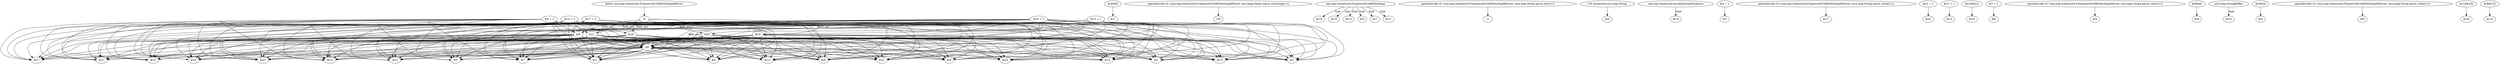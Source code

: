 digraph g {
0[label="$i25"]
1[label="$i12"]
0->1[label=""]
2[label="i26"]
2->2[label=""]
3[label="$i10"]
0->3[label=""]
4[label="$i18"]
5[label="$r15"]
4->5[label=""]
6[label="$i5 + 2"]
7[label="$r6"]
6->7[label=""]
8[label="$r21"]
0->8[label=""]
9[label="$r2"]
4->9[label=""]
10[label="$i10 + 2"]
11[label="$r9"]
10->11[label=""]
12[label="r0"]
12->2[label="field: pos"]
13[label="$i15 + 1"]
14[label="$i2"]
13->14[label=""]
15[label="$i17 + 2"]
16[label="$i19"]
15->16[label=""]
17[label="$i5"]
0->17[label=""]
18[label="$i16"]
13->18[label=""]
19[label="$i24 + 2"]
19->14[label=""]
20[label="$r3"]
10->20[label=""]
21[label="$r2[$i0]"]
22[label="$c1"]
21->22[label=""]
18->20[label=""]
23[label="$i6"]
23->14[label=""]
24[label="@this: org.osgi.framework.FrameworkUtil$FilterImpl$Parser"]
24->12[label=""]
25[label="specialinvoke r0.<org.osgi.framework.FrameworkUtil$FilterImpl$Parser: java.lang.Object parse_substring()>()"]
26[label="r18"]
25->26[label=""]
15->20[label=""]
27[label="$i17"]
2->27[label=""]
4->3[label=""]
19->2[label=""]
2->7[label=""]
28[label="$i11"]
28->9[label=""]
28->5[label=""]
4->17[label=""]
29[label="$i21"]
0->29[label=""]
18->16[label=""]
6->27[label=""]
30[label="$i27"]
10->30[label=""]
31[label="$i7"]
0->31[label=""]
32[label="$i15"]
19->32[label=""]
4->31[label=""]
33[label="org.osgi.framework.FrameworkUtil$FilterImpl"]
34[label="$r16"]
33->34[label="type"]
35[label="$i0"]
0->35[label=""]
12->18[label="field: pos"]
18->2[label=""]
36[label="$r12"]
13->36[label=""]
19->36[label=""]
28->36[label=""]
23->2[label=""]
37[label="$i24"]
23->37[label=""]
2->16[label=""]
2->14[label=""]
23->27[label=""]
12->23[label="field: pos"]
28->32[label=""]
28->17[label=""]
6->16[label=""]
38[label="specialinvoke r0.<org.osgi.framework.FrameworkUtil$FilterImpl$Parser: java.lang.String parse_attr()>()"]
39[label="r1"]
38->39[label=""]
4->8[label=""]
6->14[label=""]
28->29[label=""]
15->27[label=""]
4->32[label=""]
40[label="$r25"]
0->40[label=""]
19->7[label=""]
41[label="r18 instanceof java.lang.String"]
42[label="$z0"]
41->42[label=""]
0->9[label=""]
28->8[label=""]
4->36[label=""]
0->5[label=""]
13->32[label=""]
43[label="org.osgi.framework.InvalidSyntaxException"]
44[label="$r19"]
43->44[label="type"]
4->40[label=""]
13->7[label=""]
28->31[label=""]
4->30[label=""]
15->35[label=""]
13->9[label=""]
0->32[label=""]
0->36[label=""]
10->3[label=""]
0->37[label=""]
18->35[label=""]
28->14[label=""]
6->20[label=""]
2->11[label=""]
4->35[label=""]
6->36[label=""]
10->17[label=""]
23->5[label=""]
45[label="$r10"]
33->45[label="type"]
13->17[label=""]
18->27[label=""]
6->32[label=""]
28->40[label=""]
4->29[label=""]
15->30[label=""]
19->5[label=""]
28->30[label=""]
15->11[label=""]
6->23[label=""]
23->3[label=""]
4->14[label=""]
10->5[label=""]
46[label="$i2 + 1"]
47[label="$i3"]
46->47[label=""]
23->17[label=""]
6->37[label=""]
10->35[label=""]
23->31[label=""]
19->1[label=""]
18->3[label=""]
2->35[label=""]
19->3[label=""]
2->30[label=""]
15->8[label=""]
18->37[label=""]
28->11[label=""]
23->29[label=""]
12->4[label="field: pos"]
23->8[label=""]
2->17[label=""]
15->29[label=""]
4->11[label=""]
10->29[label=""]
15->17[label=""]
13->11[label=""]
23->35[label=""]
19->27[label=""]
19->37[label=""]
10->31[label=""]
15->31[label=""]
10->8[label=""]
6->2[label=""]
10->36[label=""]
13->35[label=""]
2->3[label=""]
28->16[label=""]
15->5[label=""]
18->9[label=""]
10->32[label=""]
12->0[label="field: pos"]
0->2[label=""]
6->31[label=""]
10->37[label=""]
2->40[label=""]
6->29[label=""]
6->3[label=""]
48[label="specialinvoke r0.<org.osgi.framework.FrameworkUtil$FilterImpl$Parser: java.lang.String parse_value()>()"]
49[label="$r17"]
48->49[label=""]
13->30[label=""]
23->30[label=""]
2->31[label=""]
50[label="$i21 + 1"]
51[label="$i22"]
50->51[label=""]
6->40[label=""]
2->29[label=""]
18->5[label=""]
28->20[label=""]
6->8[label=""]
13->29[label=""]
19->0[label=""]
52[label="$r14"]
33->52[label="type"]
6->1[label=""]
0->27[label=""]
2->8[label=""]
6->35[label=""]
19->30[label=""]
2->1[label=""]
15->9[label=""]
18->1[label=""]
12->28[label="field: pos"]
15->3[label=""]
15->1[label=""]
0->16[label=""]
2->5[label=""]
53[label="$i12 + 1"]
54[label="$i13"]
53->54[label=""]
28->2[label=""]
6->9[label=""]
6->5[label=""]
10->14[label=""]
55[label="$r4"]
33->55[label="type"]
18->32[label=""]
0->14[label=""]
18->8[label=""]
19->17[label=""]
18->31[label=""]
13->8[label=""]
56[label="$r15[$i22]"]
57[label="$c23"]
56->57[label=""]
15->37[label=""]
13->31[label=""]
2->9[label=""]
28->7[label=""]
23->11[label=""]
19->40[label=""]
18->29[label=""]
0->7[label=""]
13->20[label=""]
0->20[label=""]
10->27[label=""]
19->29[label=""]
19->31[label=""]
58[label="$r7"]
33->58[label="type"]
13->40[label=""]
59[label="$i7 + 1"]
60[label="$i8"]
59->60[label=""]
61[label="specialinvoke r0.<org.osgi.framework.FrameworkUtil$FilterImpl$Parser: java.lang.String parse_value()>()"]
62[label="$r8"]
61->62[label=""]
4->7[label=""]
13->16[label=""]
23->1[label=""]
19->8[label=""]
19->35[label=""]
4->16[label=""]
4->20[label=""]
18->17[label=""]
28->35[label=""]
15->4[label=""]
2->37[label=""]
19->16[label=""]
23->9[label=""]
15->14[label=""]
10->2[label=""]
0->11[label=""]
2->36[label=""]
19->9[label=""]
19->20[label=""]
13->5[label=""]
10->1[label=""]
18->30[label=""]
10->7[label=""]
63[label="$r6[$i8]"]
64[label="$c9"]
63->64[label=""]
15->7[label=""]
10->40[label=""]
15->40[label=""]
2->20[label=""]
2->32[label=""]
18->11[label=""]
10->9[label=""]
18->40[label=""]
65[label="java.lang.StringBuffer"]
66[label="$r20"]
65->66[label="type"]
18->7[label=""]
18->36[label=""]
67[label="$r3[$i3]"]
68[label="$c4"]
67->68[label=""]
15->36[label=""]
28->3[label=""]
13->37[label=""]
28->1[label=""]
6->30[label=""]
4->37[label=""]
13->3[label=""]
23->40[label=""]
15->2[label=""]
28->37[label=""]
13->2[label=""]
10->28[label=""]
69[label="specialinvoke r0.<org.osgi.framework.FrameworkUtil$FilterImpl$Parser: java.lang.String parse_value()>()"]
70[label="$r5"]
69->70[label=""]
15->32[label=""]
10->16[label=""]
4->2[label=""]
4->27[label=""]
19->11[label=""]
6->11[label=""]
71[label="$r12[$i19]"]
72[label="$c20"]
71->72[label=""]
13->27[label=""]
23->32[label=""]
23->16[label=""]
6->17[label=""]
28->27[label=""]
0->30[label=""]
73[label="$r11"]
33->73[label="type"]
23->36[label=""]
18->14[label=""]
4->1[label=""]
23->20[label=""]
23->7[label=""]
74[label="$r9[$i13]"]
75[label="$c14"]
74->75[label=""]
13->1[label=""]
}